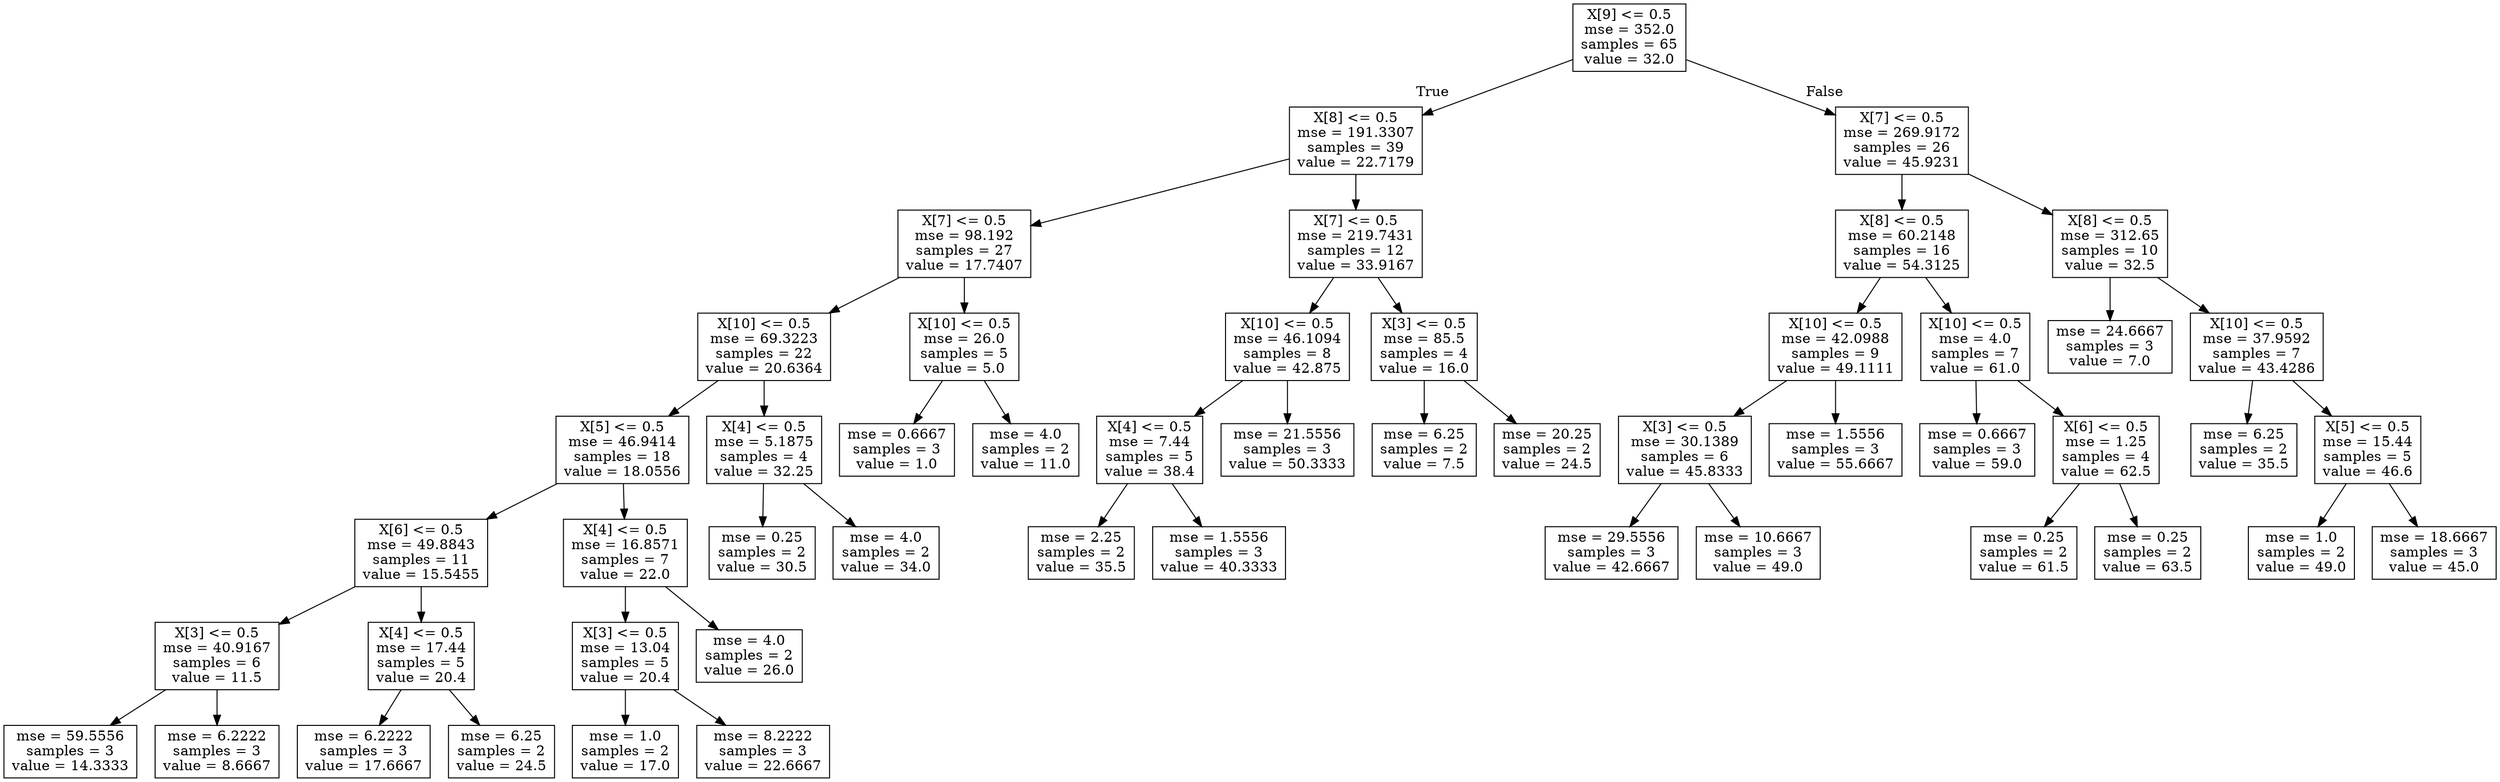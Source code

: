 digraph Tree {
node [shape=box] ;
0 [label="X[9] <= 0.5\nmse = 352.0\nsamples = 65\nvalue = 32.0"] ;
1 [label="X[8] <= 0.5\nmse = 191.3307\nsamples = 39\nvalue = 22.7179"] ;
0 -> 1 [labeldistance=2.5, labelangle=45, headlabel="True"] ;
2 [label="X[7] <= 0.5\nmse = 98.192\nsamples = 27\nvalue = 17.7407"] ;
1 -> 2 ;
3 [label="X[10] <= 0.5\nmse = 69.3223\nsamples = 22\nvalue = 20.6364"] ;
2 -> 3 ;
4 [label="X[5] <= 0.5\nmse = 46.9414\nsamples = 18\nvalue = 18.0556"] ;
3 -> 4 ;
5 [label="X[6] <= 0.5\nmse = 49.8843\nsamples = 11\nvalue = 15.5455"] ;
4 -> 5 ;
6 [label="X[3] <= 0.5\nmse = 40.9167\nsamples = 6\nvalue = 11.5"] ;
5 -> 6 ;
7 [label="mse = 59.5556\nsamples = 3\nvalue = 14.3333"] ;
6 -> 7 ;
8 [label="mse = 6.2222\nsamples = 3\nvalue = 8.6667"] ;
6 -> 8 ;
9 [label="X[4] <= 0.5\nmse = 17.44\nsamples = 5\nvalue = 20.4"] ;
5 -> 9 ;
10 [label="mse = 6.2222\nsamples = 3\nvalue = 17.6667"] ;
9 -> 10 ;
11 [label="mse = 6.25\nsamples = 2\nvalue = 24.5"] ;
9 -> 11 ;
12 [label="X[4] <= 0.5\nmse = 16.8571\nsamples = 7\nvalue = 22.0"] ;
4 -> 12 ;
13 [label="X[3] <= 0.5\nmse = 13.04\nsamples = 5\nvalue = 20.4"] ;
12 -> 13 ;
14 [label="mse = 1.0\nsamples = 2\nvalue = 17.0"] ;
13 -> 14 ;
15 [label="mse = 8.2222\nsamples = 3\nvalue = 22.6667"] ;
13 -> 15 ;
16 [label="mse = 4.0\nsamples = 2\nvalue = 26.0"] ;
12 -> 16 ;
17 [label="X[4] <= 0.5\nmse = 5.1875\nsamples = 4\nvalue = 32.25"] ;
3 -> 17 ;
18 [label="mse = 0.25\nsamples = 2\nvalue = 30.5"] ;
17 -> 18 ;
19 [label="mse = 4.0\nsamples = 2\nvalue = 34.0"] ;
17 -> 19 ;
20 [label="X[10] <= 0.5\nmse = 26.0\nsamples = 5\nvalue = 5.0"] ;
2 -> 20 ;
21 [label="mse = 0.6667\nsamples = 3\nvalue = 1.0"] ;
20 -> 21 ;
22 [label="mse = 4.0\nsamples = 2\nvalue = 11.0"] ;
20 -> 22 ;
23 [label="X[7] <= 0.5\nmse = 219.7431\nsamples = 12\nvalue = 33.9167"] ;
1 -> 23 ;
24 [label="X[10] <= 0.5\nmse = 46.1094\nsamples = 8\nvalue = 42.875"] ;
23 -> 24 ;
25 [label="X[4] <= 0.5\nmse = 7.44\nsamples = 5\nvalue = 38.4"] ;
24 -> 25 ;
26 [label="mse = 2.25\nsamples = 2\nvalue = 35.5"] ;
25 -> 26 ;
27 [label="mse = 1.5556\nsamples = 3\nvalue = 40.3333"] ;
25 -> 27 ;
28 [label="mse = 21.5556\nsamples = 3\nvalue = 50.3333"] ;
24 -> 28 ;
29 [label="X[3] <= 0.5\nmse = 85.5\nsamples = 4\nvalue = 16.0"] ;
23 -> 29 ;
30 [label="mse = 6.25\nsamples = 2\nvalue = 7.5"] ;
29 -> 30 ;
31 [label="mse = 20.25\nsamples = 2\nvalue = 24.5"] ;
29 -> 31 ;
32 [label="X[7] <= 0.5\nmse = 269.9172\nsamples = 26\nvalue = 45.9231"] ;
0 -> 32 [labeldistance=2.5, labelangle=-45, headlabel="False"] ;
33 [label="X[8] <= 0.5\nmse = 60.2148\nsamples = 16\nvalue = 54.3125"] ;
32 -> 33 ;
34 [label="X[10] <= 0.5\nmse = 42.0988\nsamples = 9\nvalue = 49.1111"] ;
33 -> 34 ;
35 [label="X[3] <= 0.5\nmse = 30.1389\nsamples = 6\nvalue = 45.8333"] ;
34 -> 35 ;
36 [label="mse = 29.5556\nsamples = 3\nvalue = 42.6667"] ;
35 -> 36 ;
37 [label="mse = 10.6667\nsamples = 3\nvalue = 49.0"] ;
35 -> 37 ;
38 [label="mse = 1.5556\nsamples = 3\nvalue = 55.6667"] ;
34 -> 38 ;
39 [label="X[10] <= 0.5\nmse = 4.0\nsamples = 7\nvalue = 61.0"] ;
33 -> 39 ;
40 [label="mse = 0.6667\nsamples = 3\nvalue = 59.0"] ;
39 -> 40 ;
41 [label="X[6] <= 0.5\nmse = 1.25\nsamples = 4\nvalue = 62.5"] ;
39 -> 41 ;
42 [label="mse = 0.25\nsamples = 2\nvalue = 61.5"] ;
41 -> 42 ;
43 [label="mse = 0.25\nsamples = 2\nvalue = 63.5"] ;
41 -> 43 ;
44 [label="X[8] <= 0.5\nmse = 312.65\nsamples = 10\nvalue = 32.5"] ;
32 -> 44 ;
45 [label="mse = 24.6667\nsamples = 3\nvalue = 7.0"] ;
44 -> 45 ;
46 [label="X[10] <= 0.5\nmse = 37.9592\nsamples = 7\nvalue = 43.4286"] ;
44 -> 46 ;
47 [label="mse = 6.25\nsamples = 2\nvalue = 35.5"] ;
46 -> 47 ;
48 [label="X[5] <= 0.5\nmse = 15.44\nsamples = 5\nvalue = 46.6"] ;
46 -> 48 ;
49 [label="mse = 1.0\nsamples = 2\nvalue = 49.0"] ;
48 -> 49 ;
50 [label="mse = 18.6667\nsamples = 3\nvalue = 45.0"] ;
48 -> 50 ;
}